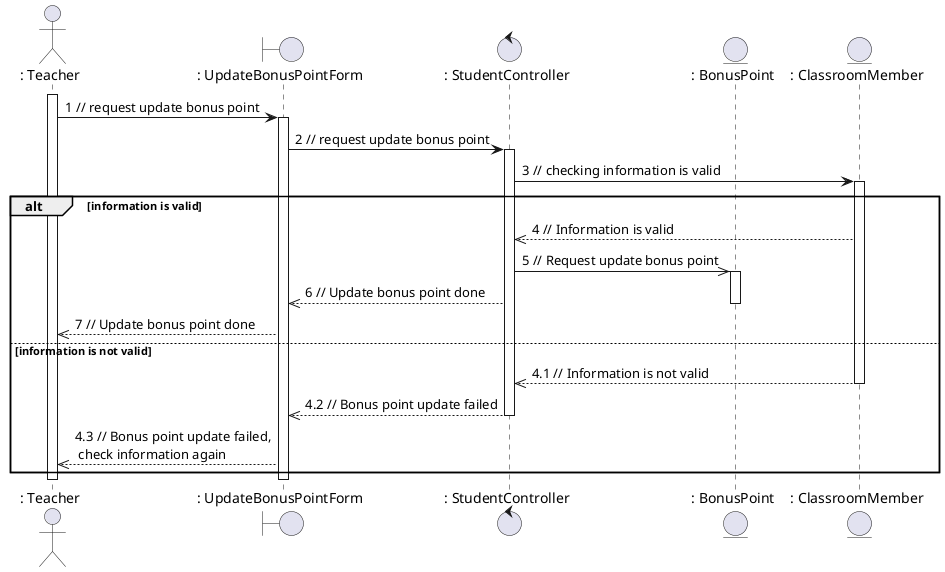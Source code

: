 @startuml updateBonusPoint

actor ": Teacher"
boundary ": UpdateBonusPointForm"
control ": StudentController"
entity ": BonusPoint"
entity ": ClassroomMember"

activate ": Teacher"

": Teacher" -> ": UpdateBonusPointForm": 1 // request update bonus point
activate ": UpdateBonusPointForm"
": UpdateBonusPointForm" -> ": StudentController": 2 // request update bonus point
activate ": StudentController"
": StudentController" -> ": ClassroomMember": 3 // checking information is valid
activate ": ClassroomMember"
alt information is valid
    ": ClassroomMember" -->> ": StudentController": 4 // Information is valid
    ": StudentController" ->> ": BonusPoint": 5 // Request update bonus point
    activate ": BonusPoint"
    ": StudentController" -->> ": UpdateBonusPointForm": 6 // Update bonus point done
    deactivate ": BonusPoint"
    ": UpdateBonusPointForm" -->> ": Teacher": 7 // Update bonus point done
else information is not valid
    ": ClassroomMember" -->> ": StudentController": 4.1 // Information is not valid
    deactivate ": ClassroomMember"
    ": StudentController" -->> ": UpdateBonusPointForm": 4.2 // Bonus point update failed
    deactivate ": StudentController"
    ": UpdateBonusPointForm" -->> ": Teacher": 4.3 // Bonus point update failed,\n check information again
end

deactivate ": Teacher"
deactivate ": UpdateBonusPointForm"


@enduml